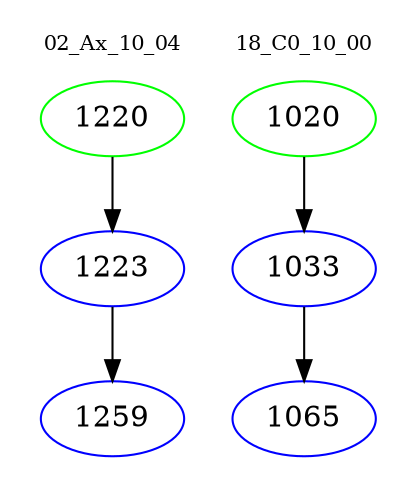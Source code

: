digraph{
subgraph cluster_0 {
color = white
label = "02_Ax_10_04";
fontsize=10;
T0_1220 [label="1220", color="green"]
T0_1220 -> T0_1223 [color="black"]
T0_1223 [label="1223", color="blue"]
T0_1223 -> T0_1259 [color="black"]
T0_1259 [label="1259", color="blue"]
}
subgraph cluster_1 {
color = white
label = "18_C0_10_00";
fontsize=10;
T1_1020 [label="1020", color="green"]
T1_1020 -> T1_1033 [color="black"]
T1_1033 [label="1033", color="blue"]
T1_1033 -> T1_1065 [color="black"]
T1_1065 [label="1065", color="blue"]
}
}
